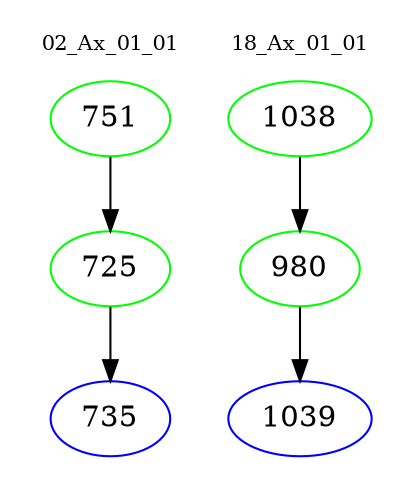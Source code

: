 digraph{
subgraph cluster_0 {
color = white
label = "02_Ax_01_01";
fontsize=10;
T0_751 [label="751", color="green"]
T0_751 -> T0_725 [color="black"]
T0_725 [label="725", color="green"]
T0_725 -> T0_735 [color="black"]
T0_735 [label="735", color="blue"]
}
subgraph cluster_1 {
color = white
label = "18_Ax_01_01";
fontsize=10;
T1_1038 [label="1038", color="green"]
T1_1038 -> T1_980 [color="black"]
T1_980 [label="980", color="green"]
T1_980 -> T1_1039 [color="black"]
T1_1039 [label="1039", color="blue"]
}
}
